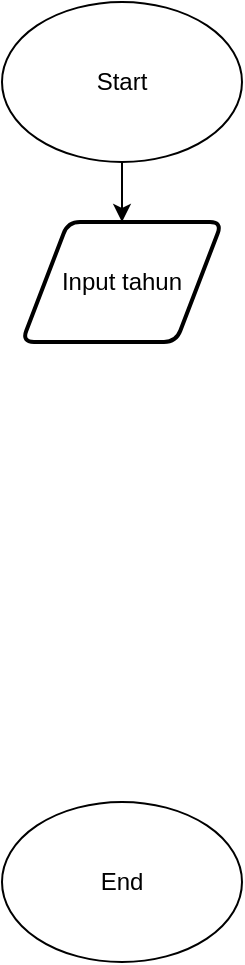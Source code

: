<mxfile version="21.8.1" type="github">
  <diagram name="Page-1" id="x20RFKxtPtDjbqUovUor">
    <mxGraphModel dx="926" dy="1569" grid="1" gridSize="10" guides="1" tooltips="1" connect="1" arrows="1" fold="1" page="1" pageScale="1" pageWidth="850" pageHeight="1100" math="0" shadow="0">
      <root>
        <mxCell id="0" />
        <mxCell id="1" parent="0" />
        <mxCell id="YspYHQnijfxOia4Xg949-13" style="edgeStyle=orthogonalEdgeStyle;rounded=0;orthogonalLoop=1;jettySize=auto;html=1;entryX=0.5;entryY=0;entryDx=0;entryDy=0;" edge="1" parent="1" source="YspYHQnijfxOia4Xg949-1" target="YspYHQnijfxOia4Xg949-12">
          <mxGeometry relative="1" as="geometry" />
        </mxCell>
        <mxCell id="YspYHQnijfxOia4Xg949-1" value="Start" style="ellipse;whiteSpace=wrap;html=1;" vertex="1" parent="1">
          <mxGeometry x="365" y="-970" width="120" height="80" as="geometry" />
        </mxCell>
        <mxCell id="YspYHQnijfxOia4Xg949-3" value="End" style="ellipse;whiteSpace=wrap;html=1;" vertex="1" parent="1">
          <mxGeometry x="365" y="-570" width="120" height="80" as="geometry" />
        </mxCell>
        <mxCell id="YspYHQnijfxOia4Xg949-12" value="Input tahun" style="shape=parallelogram;html=1;strokeWidth=2;perimeter=parallelogramPerimeter;whiteSpace=wrap;rounded=1;arcSize=12;size=0.23;" vertex="1" parent="1">
          <mxGeometry x="375" y="-860" width="100" height="60" as="geometry" />
        </mxCell>
      </root>
    </mxGraphModel>
  </diagram>
</mxfile>
